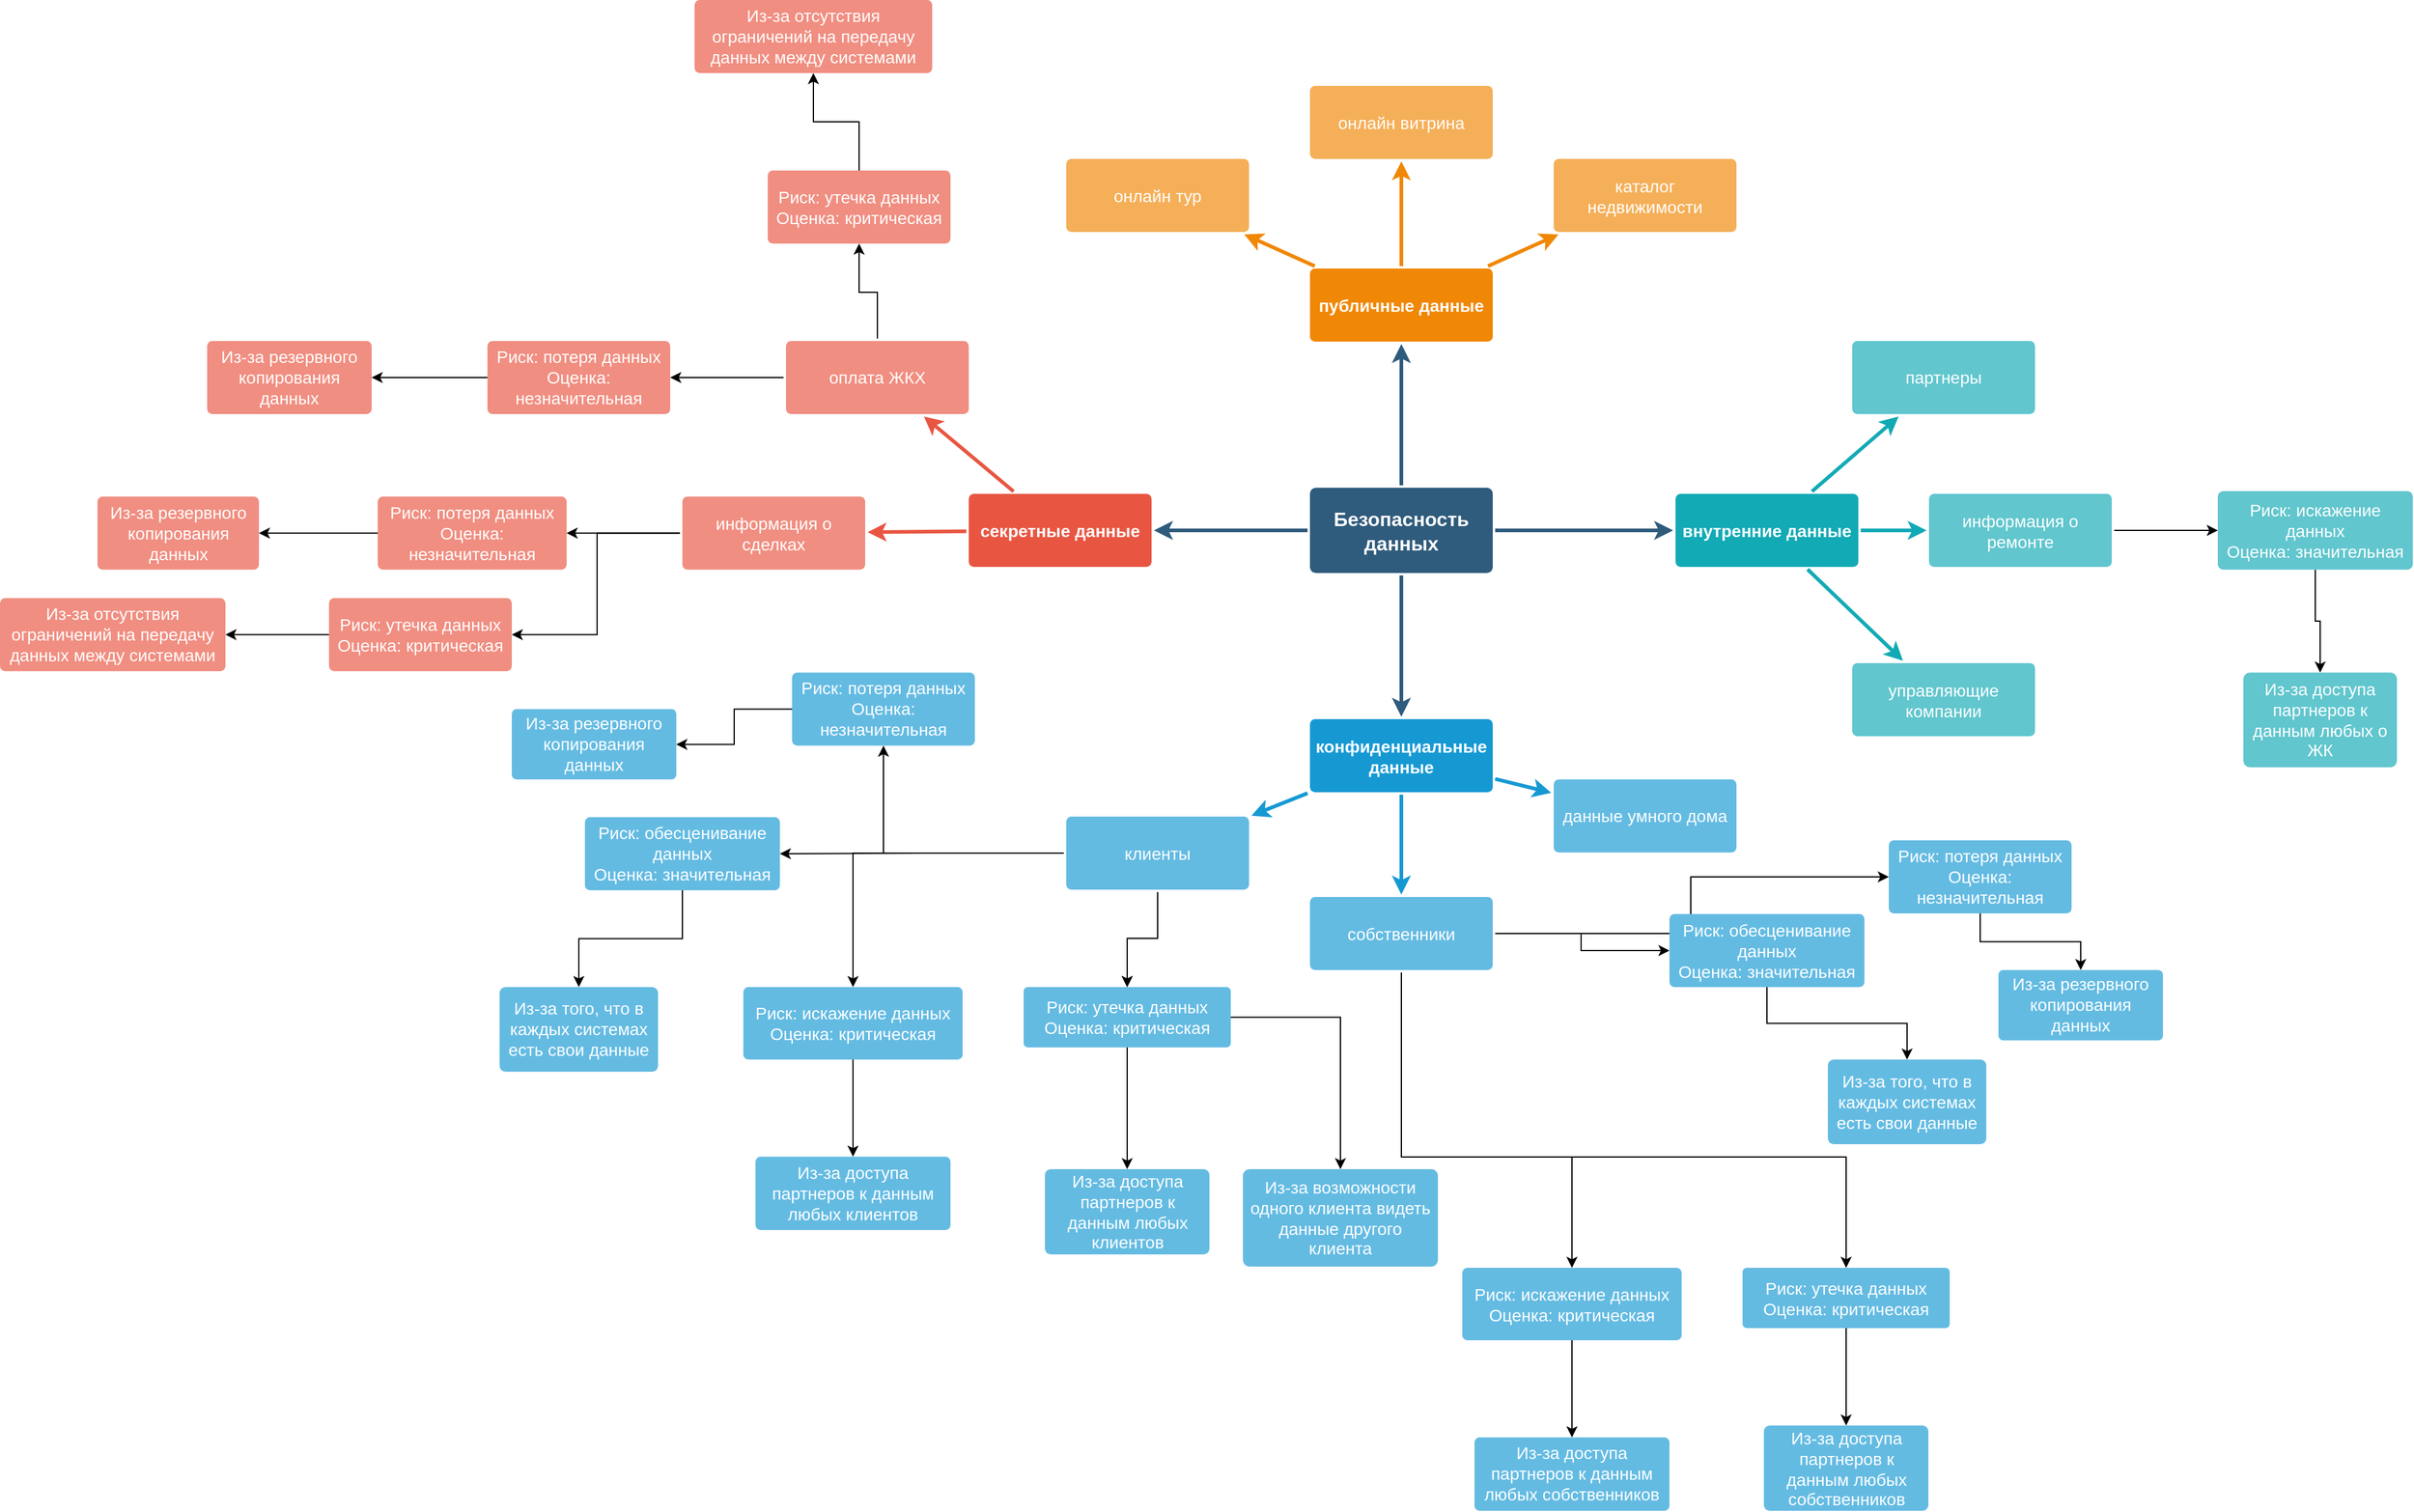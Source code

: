 <mxfile version="24.8.6">
  <diagram id="6a731a19-8d31-9384-78a2-239565b7b9f0" name="Page-1">
    <mxGraphModel dx="2979" dy="1818" grid="1" gridSize="10" guides="1" tooltips="1" connect="1" arrows="1" fold="1" page="1" pageScale="1" pageWidth="1169" pageHeight="827" background="none" math="0" shadow="0">
      <root>
        <mxCell id="0" />
        <mxCell id="1" parent="0" />
        <mxCell id="1745" value="" style="edgeStyle=none;rounded=0;jumpStyle=none;html=1;shadow=0;labelBackgroundColor=none;startArrow=none;startFill=0;endArrow=classic;endFill=1;jettySize=auto;orthogonalLoop=1;strokeColor=#2F5B7C;strokeWidth=3;fontFamily=Helvetica;fontSize=16;fontColor=#23445D;spacing=5;" parent="1" source="1749" target="1764" edge="1">
          <mxGeometry relative="1" as="geometry" />
        </mxCell>
        <mxCell id="1746" value="" style="edgeStyle=none;rounded=0;jumpStyle=none;html=1;shadow=0;labelBackgroundColor=none;startArrow=none;startFill=0;endArrow=classic;endFill=1;jettySize=auto;orthogonalLoop=1;strokeColor=#2F5B7C;strokeWidth=3;fontFamily=Helvetica;fontSize=16;fontColor=#23445D;spacing=5;" parent="1" source="1749" target="1771" edge="1">
          <mxGeometry relative="1" as="geometry" />
        </mxCell>
        <mxCell id="1747" value="" style="edgeStyle=none;rounded=0;jumpStyle=none;html=1;shadow=0;labelBackgroundColor=none;startArrow=none;startFill=0;endArrow=classic;endFill=1;jettySize=auto;orthogonalLoop=1;strokeColor=#2F5B7C;strokeWidth=3;fontFamily=Helvetica;fontSize=16;fontColor=#23445D;spacing=5;" parent="1" source="1749" target="1760" edge="1">
          <mxGeometry relative="1" as="geometry" />
        </mxCell>
        <mxCell id="1748" value="" style="edgeStyle=none;rounded=0;jumpStyle=none;html=1;shadow=0;labelBackgroundColor=none;startArrow=none;startFill=0;endArrow=classic;endFill=1;jettySize=auto;orthogonalLoop=1;strokeColor=#2F5B7C;strokeWidth=3;fontFamily=Helvetica;fontSize=16;fontColor=#23445D;spacing=5;" parent="1" source="1749" target="1753" edge="1">
          <mxGeometry relative="1" as="geometry" />
        </mxCell>
        <mxCell id="1749" value="Безопасность данных" style="rounded=1;whiteSpace=wrap;html=1;shadow=0;labelBackgroundColor=none;strokeColor=none;strokeWidth=3;fillColor=#2F5B7C;fontFamily=Helvetica;fontSize=16;fontColor=#FFFFFF;align=center;fontStyle=1;spacing=5;arcSize=7;perimeterSpacing=2;" parent="1" vertex="1">
          <mxGeometry x="495" y="380.5" width="150" height="70" as="geometry" />
        </mxCell>
        <mxCell id="1751" value="" style="edgeStyle=none;rounded=1;jumpStyle=none;html=1;shadow=0;labelBackgroundColor=none;startArrow=none;startFill=0;jettySize=auto;orthogonalLoop=1;strokeColor=#E85642;strokeWidth=3;fontFamily=Helvetica;fontSize=14;fontColor=#FFFFFF;spacing=5;fontStyle=1;fillColor=#b0e3e6;" parent="1" source="1753" target="1755" edge="1">
          <mxGeometry relative="1" as="geometry" />
        </mxCell>
        <mxCell id="1752" value="" style="edgeStyle=none;rounded=1;jumpStyle=none;html=1;shadow=0;labelBackgroundColor=none;startArrow=none;startFill=0;jettySize=auto;orthogonalLoop=1;strokeColor=#E85642;strokeWidth=3;fontFamily=Helvetica;fontSize=14;fontColor=#FFFFFF;spacing=5;fontStyle=1;fillColor=#b0e3e6;" parent="1" source="1753" target="1754" edge="1">
          <mxGeometry relative="1" as="geometry" />
        </mxCell>
        <mxCell id="1753" value="секретные данные" style="rounded=1;whiteSpace=wrap;html=1;shadow=0;labelBackgroundColor=none;strokeColor=none;strokeWidth=3;fillColor=#e85642;fontFamily=Helvetica;fontSize=14;fontColor=#FFFFFF;align=center;spacing=5;fontStyle=1;arcSize=7;perimeterSpacing=2;" parent="1" vertex="1">
          <mxGeometry x="215" y="385.5" width="150" height="60" as="geometry" />
        </mxCell>
        <mxCell id="EFk04_Iw9DsAVUD9k5jW-1823" value="" style="edgeStyle=orthogonalEdgeStyle;rounded=0;orthogonalLoop=1;jettySize=auto;html=1;" edge="1" parent="1" source="1754" target="EFk04_Iw9DsAVUD9k5jW-1822">
          <mxGeometry relative="1" as="geometry" />
        </mxCell>
        <mxCell id="EFk04_Iw9DsAVUD9k5jW-1837" style="edgeStyle=orthogonalEdgeStyle;rounded=0;orthogonalLoop=1;jettySize=auto;html=1;entryX=1;entryY=0.5;entryDx=0;entryDy=0;" edge="1" parent="1" source="1754" target="EFk04_Iw9DsAVUD9k5jW-1835">
          <mxGeometry relative="1" as="geometry" />
        </mxCell>
        <mxCell id="1754" value="информация о сделках" style="rounded=1;whiteSpace=wrap;html=1;shadow=0;labelBackgroundColor=none;strokeColor=none;strokeWidth=3;fillColor=#f08e81;fontFamily=Helvetica;fontSize=14;fontColor=#FFFFFF;align=center;spacing=5;fontStyle=0;arcSize=7;perimeterSpacing=2;" parent="1" vertex="1">
          <mxGeometry x="-20" y="387.75" width="150" height="60" as="geometry" />
        </mxCell>
        <mxCell id="EFk04_Iw9DsAVUD9k5jW-1825" value="" style="edgeStyle=orthogonalEdgeStyle;rounded=0;orthogonalLoop=1;jettySize=auto;html=1;" edge="1" parent="1" source="1755" target="EFk04_Iw9DsAVUD9k5jW-1824">
          <mxGeometry relative="1" as="geometry" />
        </mxCell>
        <mxCell id="EFk04_Iw9DsAVUD9k5jW-1831" value="" style="edgeStyle=orthogonalEdgeStyle;rounded=0;orthogonalLoop=1;jettySize=auto;html=1;" edge="1" parent="1" source="1755" target="EFk04_Iw9DsAVUD9k5jW-1830">
          <mxGeometry relative="1" as="geometry" />
        </mxCell>
        <mxCell id="1755" value="оплата ЖКХ" style="rounded=1;whiteSpace=wrap;html=1;shadow=0;labelBackgroundColor=none;strokeColor=none;strokeWidth=3;fillColor=#f08e81;fontFamily=Helvetica;fontSize=14;fontColor=#FFFFFF;align=center;spacing=5;fontStyle=0;arcSize=7;perimeterSpacing=2;" parent="1" vertex="1">
          <mxGeometry x="65" y="260" width="150" height="60" as="geometry" />
        </mxCell>
        <mxCell id="1757" value="" style="edgeStyle=none;rounded=0;jumpStyle=none;html=1;shadow=0;labelBackgroundColor=none;startArrow=none;startFill=0;endArrow=classic;endFill=1;jettySize=auto;orthogonalLoop=1;strokeColor=#1699D3;strokeWidth=3;fontFamily=Helvetica;fontSize=14;fontColor=#FFFFFF;spacing=5;" parent="1" source="1760" target="1763" edge="1">
          <mxGeometry relative="1" as="geometry" />
        </mxCell>
        <mxCell id="1758" value="" style="edgeStyle=none;rounded=0;jumpStyle=none;html=1;shadow=0;labelBackgroundColor=none;startArrow=none;startFill=0;endArrow=classic;endFill=1;jettySize=auto;orthogonalLoop=1;strokeColor=#1699D3;strokeWidth=3;fontFamily=Helvetica;fontSize=14;fontColor=#FFFFFF;spacing=5;" parent="1" source="1760" target="1762" edge="1">
          <mxGeometry relative="1" as="geometry" />
        </mxCell>
        <mxCell id="1759" value="" style="edgeStyle=none;rounded=0;jumpStyle=none;html=1;shadow=0;labelBackgroundColor=none;startArrow=none;startFill=0;endArrow=classic;endFill=1;jettySize=auto;orthogonalLoop=1;strokeColor=#1699D3;strokeWidth=3;fontFamily=Helvetica;fontSize=14;fontColor=#FFFFFF;spacing=5;" parent="1" source="1760" target="1761" edge="1">
          <mxGeometry relative="1" as="geometry" />
        </mxCell>
        <mxCell id="1760" value="конфиденциальные данные" style="rounded=1;whiteSpace=wrap;html=1;shadow=0;labelBackgroundColor=none;strokeColor=none;strokeWidth=3;fillColor=#1699d3;fontFamily=Helvetica;fontSize=14;fontColor=#FFFFFF;align=center;spacing=5;fontStyle=1;arcSize=7;perimeterSpacing=2;" parent="1" vertex="1">
          <mxGeometry x="495" y="570.5" width="150" height="60" as="geometry" />
        </mxCell>
        <mxCell id="1761" value="данные умного дома" style="rounded=1;whiteSpace=wrap;html=1;shadow=0;labelBackgroundColor=none;strokeColor=none;strokeWidth=3;fillColor=#64bbe2;fontFamily=Helvetica;fontSize=14;fontColor=#FFFFFF;align=center;spacing=5;arcSize=7;perimeterSpacing=2;" parent="1" vertex="1">
          <mxGeometry x="695" y="620" width="150" height="60" as="geometry" />
        </mxCell>
        <mxCell id="EFk04_Iw9DsAVUD9k5jW-1800" style="edgeStyle=orthogonalEdgeStyle;rounded=0;orthogonalLoop=1;jettySize=auto;html=1;" edge="1" parent="1" source="1762" target="EFk04_Iw9DsAVUD9k5jW-1798">
          <mxGeometry relative="1" as="geometry" />
        </mxCell>
        <mxCell id="EFk04_Iw9DsAVUD9k5jW-1809" style="edgeStyle=orthogonalEdgeStyle;rounded=0;orthogonalLoop=1;jettySize=auto;html=1;" edge="1" parent="1" source="1762" target="EFk04_Iw9DsAVUD9k5jW-1806">
          <mxGeometry relative="1" as="geometry">
            <Array as="points">
              <mxPoint x="570" y="930" />
              <mxPoint x="710" y="930" />
            </Array>
          </mxGeometry>
        </mxCell>
        <mxCell id="EFk04_Iw9DsAVUD9k5jW-1810" style="edgeStyle=orthogonalEdgeStyle;rounded=0;orthogonalLoop=1;jettySize=auto;html=1;" edge="1" parent="1" source="1762" target="EFk04_Iw9DsAVUD9k5jW-1804">
          <mxGeometry relative="1" as="geometry">
            <Array as="points">
              <mxPoint x="570" y="930" />
              <mxPoint x="935" y="930" />
            </Array>
          </mxGeometry>
        </mxCell>
        <mxCell id="EFk04_Iw9DsAVUD9k5jW-1842" style="edgeStyle=orthogonalEdgeStyle;rounded=0;orthogonalLoop=1;jettySize=auto;html=1;entryX=0;entryY=0.5;entryDx=0;entryDy=0;" edge="1" parent="1" source="1762" target="EFk04_Iw9DsAVUD9k5jW-1839">
          <mxGeometry relative="1" as="geometry" />
        </mxCell>
        <mxCell id="1762" value="собственники" style="rounded=1;whiteSpace=wrap;html=1;shadow=0;labelBackgroundColor=none;strokeColor=none;strokeWidth=3;fillColor=#64bbe2;fontFamily=Helvetica;fontSize=14;fontColor=#FFFFFF;align=center;spacing=5;arcSize=7;perimeterSpacing=2;" parent="1" vertex="1">
          <mxGeometry x="495" y="716.5" width="150" height="60" as="geometry" />
        </mxCell>
        <mxCell id="EFk04_Iw9DsAVUD9k5jW-1780" value="" style="edgeStyle=orthogonalEdgeStyle;rounded=0;orthogonalLoop=1;jettySize=auto;html=1;" edge="1" parent="1" source="1763" target="EFk04_Iw9DsAVUD9k5jW-1779">
          <mxGeometry relative="1" as="geometry" />
        </mxCell>
        <mxCell id="EFk04_Iw9DsAVUD9k5jW-1781" value="" style="edgeStyle=orthogonalEdgeStyle;rounded=0;orthogonalLoop=1;jettySize=auto;html=1;" edge="1" parent="1" source="1763" target="EFk04_Iw9DsAVUD9k5jW-1779">
          <mxGeometry relative="1" as="geometry" />
        </mxCell>
        <mxCell id="EFk04_Iw9DsAVUD9k5jW-1783" value="" style="edgeStyle=orthogonalEdgeStyle;rounded=0;orthogonalLoop=1;jettySize=auto;html=1;" edge="1" parent="1" source="1763" target="EFk04_Iw9DsAVUD9k5jW-1782">
          <mxGeometry relative="1" as="geometry" />
        </mxCell>
        <mxCell id="EFk04_Iw9DsAVUD9k5jW-1794" value="" style="edgeStyle=orthogonalEdgeStyle;rounded=0;orthogonalLoop=1;jettySize=auto;html=1;" edge="1" parent="1" source="1763" target="EFk04_Iw9DsAVUD9k5jW-1793">
          <mxGeometry relative="1" as="geometry" />
        </mxCell>
        <mxCell id="EFk04_Iw9DsAVUD9k5jW-1819" value="" style="edgeStyle=orthogonalEdgeStyle;rounded=0;orthogonalLoop=1;jettySize=auto;html=1;" edge="1" parent="1" source="1763" target="EFk04_Iw9DsAVUD9k5jW-1818">
          <mxGeometry relative="1" as="geometry" />
        </mxCell>
        <mxCell id="1763" value="клиенты" style="rounded=1;whiteSpace=wrap;html=1;shadow=0;labelBackgroundColor=none;strokeColor=none;strokeWidth=3;fillColor=#64bbe2;fontFamily=Helvetica;fontSize=14;fontColor=#FFFFFF;align=center;spacing=5;arcSize=7;perimeterSpacing=2;" parent="1" vertex="1">
          <mxGeometry x="295" y="650.5" width="150" height="60" as="geometry" />
        </mxCell>
        <mxCell id="1764" value="публичные данные" style="rounded=1;whiteSpace=wrap;html=1;shadow=0;labelBackgroundColor=none;strokeColor=none;strokeWidth=3;fillColor=#F08705;fontFamily=Helvetica;fontSize=14;fontColor=#FFFFFF;align=center;spacing=5;fontStyle=1;arcSize=7;perimeterSpacing=2;" parent="1" vertex="1">
          <mxGeometry x="495" y="200.5" width="150" height="60" as="geometry" />
        </mxCell>
        <mxCell id="1765" value="каталог недвижимости" style="rounded=1;whiteSpace=wrap;html=1;shadow=0;labelBackgroundColor=none;strokeColor=none;strokeWidth=3;fillColor=#f5af58;fontFamily=Helvetica;fontSize=14;fontColor=#FFFFFF;align=center;spacing=5;arcSize=7;perimeterSpacing=2;" parent="1" vertex="1">
          <mxGeometry x="695" y="110.5" width="150" height="60" as="geometry" />
        </mxCell>
        <mxCell id="1766" value="" style="edgeStyle=none;rounded=0;jumpStyle=none;html=1;shadow=0;labelBackgroundColor=none;startArrow=none;startFill=0;endArrow=classic;endFill=1;jettySize=auto;orthogonalLoop=1;strokeColor=#F08705;strokeWidth=3;fontFamily=Helvetica;fontSize=14;fontColor=#FFFFFF;spacing=5;" parent="1" source="1764" target="1765" edge="1">
          <mxGeometry relative="1" as="geometry" />
        </mxCell>
        <mxCell id="1767" value="онлайн витрина" style="rounded=1;whiteSpace=wrap;html=1;shadow=0;labelBackgroundColor=none;strokeColor=none;strokeWidth=3;fillColor=#f5af58;fontFamily=Helvetica;fontSize=14;fontColor=#FFFFFF;align=center;spacing=5;arcSize=7;perimeterSpacing=2;" parent="1" vertex="1">
          <mxGeometry x="495" y="50.5" width="150" height="60" as="geometry" />
        </mxCell>
        <mxCell id="1768" value="" style="edgeStyle=none;rounded=0;jumpStyle=none;html=1;shadow=0;labelBackgroundColor=none;startArrow=none;startFill=0;endArrow=classic;endFill=1;jettySize=auto;orthogonalLoop=1;strokeColor=#F08705;strokeWidth=3;fontFamily=Helvetica;fontSize=14;fontColor=#FFFFFF;spacing=5;" parent="1" source="1764" target="1767" edge="1">
          <mxGeometry relative="1" as="geometry" />
        </mxCell>
        <mxCell id="1769" value="онлайн тур" style="rounded=1;whiteSpace=wrap;html=1;shadow=0;labelBackgroundColor=none;strokeColor=none;strokeWidth=3;fillColor=#f5af58;fontFamily=Helvetica;fontSize=14;fontColor=#FFFFFF;align=center;spacing=5;arcSize=7;perimeterSpacing=2;" parent="1" vertex="1">
          <mxGeometry x="295" y="110.5" width="150" height="60" as="geometry" />
        </mxCell>
        <mxCell id="1770" value="" style="edgeStyle=none;rounded=0;jumpStyle=none;html=1;shadow=0;labelBackgroundColor=none;startArrow=none;startFill=0;endArrow=classic;endFill=1;jettySize=auto;orthogonalLoop=1;strokeColor=#F08705;strokeWidth=3;fontFamily=Helvetica;fontSize=14;fontColor=#FFFFFF;spacing=5;" parent="1" source="1764" target="1769" edge="1">
          <mxGeometry relative="1" as="geometry" />
        </mxCell>
        <mxCell id="1771" value="внутренние данные" style="rounded=1;whiteSpace=wrap;html=1;shadow=0;labelBackgroundColor=none;strokeColor=none;strokeWidth=3;fillColor=#12aab5;fontFamily=Helvetica;fontSize=14;fontColor=#FFFFFF;align=center;spacing=5;fontStyle=1;arcSize=7;perimeterSpacing=2;" parent="1" vertex="1">
          <mxGeometry x="795" y="385.5" width="150" height="60" as="geometry" />
        </mxCell>
        <mxCell id="1772" value="управляющие компании" style="rounded=1;whiteSpace=wrap;html=1;shadow=0;labelBackgroundColor=none;strokeColor=none;strokeWidth=3;fillColor=#61c6ce;fontFamily=Helvetica;fontSize=14;fontColor=#FFFFFF;align=center;spacing=5;fontStyle=0;arcSize=7;perimeterSpacing=2;" parent="1" vertex="1">
          <mxGeometry x="940" y="524.5" width="150" height="60" as="geometry" />
        </mxCell>
        <mxCell id="1773" value="" style="edgeStyle=none;rounded=1;jumpStyle=none;html=1;shadow=0;labelBackgroundColor=none;startArrow=none;startFill=0;jettySize=auto;orthogonalLoop=1;strokeColor=#12AAB5;strokeWidth=3;fontFamily=Helvetica;fontSize=14;fontColor=#FFFFFF;spacing=5;fontStyle=1;fillColor=#b0e3e6;" parent="1" source="1771" target="1772" edge="1">
          <mxGeometry relative="1" as="geometry" />
        </mxCell>
        <mxCell id="1774" value="партнеры" style="rounded=1;whiteSpace=wrap;html=1;shadow=0;labelBackgroundColor=none;strokeColor=none;strokeWidth=3;fillColor=#61c6ce;fontFamily=Helvetica;fontSize=14;fontColor=#FFFFFF;align=center;spacing=5;fontStyle=0;arcSize=7;perimeterSpacing=2;" parent="1" vertex="1">
          <mxGeometry x="940" y="260" width="150" height="60" as="geometry" />
        </mxCell>
        <mxCell id="1775" value="" style="edgeStyle=none;rounded=1;jumpStyle=none;html=1;shadow=0;labelBackgroundColor=none;startArrow=none;startFill=0;jettySize=auto;orthogonalLoop=1;strokeColor=#12AAB5;strokeWidth=3;fontFamily=Helvetica;fontSize=14;fontColor=#FFFFFF;spacing=5;fontStyle=1;fillColor=#b0e3e6;" parent="1" source="1771" target="1774" edge="1">
          <mxGeometry relative="1" as="geometry" />
        </mxCell>
        <mxCell id="EFk04_Iw9DsAVUD9k5jW-1785" value="" style="edgeStyle=orthogonalEdgeStyle;rounded=0;orthogonalLoop=1;jettySize=auto;html=1;" edge="1" parent="1" source="EFk04_Iw9DsAVUD9k5jW-1779" target="EFk04_Iw9DsAVUD9k5jW-1784">
          <mxGeometry relative="1" as="geometry" />
        </mxCell>
        <mxCell id="EFk04_Iw9DsAVUD9k5jW-1791" value="" style="edgeStyle=orthogonalEdgeStyle;rounded=0;orthogonalLoop=1;jettySize=auto;html=1;exitX=1;exitY=0.5;exitDx=0;exitDy=0;" edge="1" parent="1" source="EFk04_Iw9DsAVUD9k5jW-1779" target="EFk04_Iw9DsAVUD9k5jW-1790">
          <mxGeometry relative="1" as="geometry">
            <mxPoint x="430" y="850" as="sourcePoint" />
          </mxGeometry>
        </mxCell>
        <mxCell id="EFk04_Iw9DsAVUD9k5jW-1779" value="Риск: утечка данных&lt;br&gt;Оценка: критическая" style="whiteSpace=wrap;html=1;fontSize=14;fillColor=#64bbe2;strokeColor=none;fontColor=#FFFFFF;rounded=1;shadow=0;labelBackgroundColor=none;strokeWidth=3;spacing=5;arcSize=7;" vertex="1" parent="1">
          <mxGeometry x="260" y="790.5" width="170" height="49.5" as="geometry" />
        </mxCell>
        <mxCell id="EFk04_Iw9DsAVUD9k5jW-1787" value="" style="edgeStyle=orthogonalEdgeStyle;rounded=0;orthogonalLoop=1;jettySize=auto;html=1;" edge="1" parent="1" source="EFk04_Iw9DsAVUD9k5jW-1782" target="EFk04_Iw9DsAVUD9k5jW-1786">
          <mxGeometry relative="1" as="geometry" />
        </mxCell>
        <mxCell id="EFk04_Iw9DsAVUD9k5jW-1782" value="Риск: искажение данных&lt;br&gt;Оценка: критическая" style="whiteSpace=wrap;html=1;fontSize=14;fillColor=#64bbe2;strokeColor=none;fontColor=#FFFFFF;rounded=1;shadow=0;labelBackgroundColor=none;strokeWidth=3;spacing=5;arcSize=7;" vertex="1" parent="1">
          <mxGeometry x="30" y="790.5" width="180" height="59.5" as="geometry" />
        </mxCell>
        <mxCell id="EFk04_Iw9DsAVUD9k5jW-1784" value="Из-за доступа партнеров к данным любых клиентов" style="whiteSpace=wrap;html=1;fontSize=14;fillColor=#64bbe2;strokeColor=none;fontColor=#FFFFFF;rounded=1;shadow=0;labelBackgroundColor=none;strokeWidth=3;spacing=5;arcSize=7;" vertex="1" parent="1">
          <mxGeometry x="277.5" y="940" width="135" height="70" as="geometry" />
        </mxCell>
        <mxCell id="EFk04_Iw9DsAVUD9k5jW-1786" value="Из-за доступа партнеров к данным любых клиентов" style="whiteSpace=wrap;html=1;fontSize=14;fillColor=#64bbe2;strokeColor=none;fontColor=#FFFFFF;rounded=1;shadow=0;labelBackgroundColor=none;strokeWidth=3;spacing=5;arcSize=7;" vertex="1" parent="1">
          <mxGeometry x="40" y="929.75" width="160" height="60.25" as="geometry" />
        </mxCell>
        <mxCell id="EFk04_Iw9DsAVUD9k5jW-1790" value="Из-за возможности одного клиента видеть данные другого клиента" style="whiteSpace=wrap;html=1;fontSize=14;fillColor=#64bbe2;strokeColor=none;fontColor=#FFFFFF;rounded=1;shadow=0;labelBackgroundColor=none;strokeWidth=3;spacing=5;arcSize=7;" vertex="1" parent="1">
          <mxGeometry x="440" y="940" width="160" height="80" as="geometry" />
        </mxCell>
        <mxCell id="EFk04_Iw9DsAVUD9k5jW-1796" value="" style="edgeStyle=orthogonalEdgeStyle;rounded=0;orthogonalLoop=1;jettySize=auto;html=1;" edge="1" parent="1" source="EFk04_Iw9DsAVUD9k5jW-1793" target="EFk04_Iw9DsAVUD9k5jW-1795">
          <mxGeometry relative="1" as="geometry" />
        </mxCell>
        <mxCell id="EFk04_Iw9DsAVUD9k5jW-1793" value="Риск:&amp;nbsp;обесценивание данных&lt;br&gt;Оценка: значительная" style="whiteSpace=wrap;html=1;fontSize=14;fillColor=#64bbe2;strokeColor=none;fontColor=#FFFFFF;rounded=1;shadow=0;labelBackgroundColor=none;strokeWidth=3;spacing=5;arcSize=7;" vertex="1" parent="1">
          <mxGeometry x="-100" y="651" width="160" height="60" as="geometry" />
        </mxCell>
        <mxCell id="EFk04_Iw9DsAVUD9k5jW-1795" value="Из-за того, что в каждых системах есть свои данные" style="whiteSpace=wrap;html=1;fontSize=14;fillColor=#64bbe2;strokeColor=none;fontColor=#FFFFFF;rounded=1;shadow=0;labelBackgroundColor=none;strokeWidth=3;spacing=5;arcSize=7;" vertex="1" parent="1">
          <mxGeometry x="-170" y="790.5" width="130" height="69.5" as="geometry" />
        </mxCell>
        <mxCell id="EFk04_Iw9DsAVUD9k5jW-1797" value="" style="edgeStyle=orthogonalEdgeStyle;rounded=0;orthogonalLoop=1;jettySize=auto;html=1;" edge="1" parent="1" source="EFk04_Iw9DsAVUD9k5jW-1798" target="EFk04_Iw9DsAVUD9k5jW-1799">
          <mxGeometry relative="1" as="geometry" />
        </mxCell>
        <mxCell id="EFk04_Iw9DsAVUD9k5jW-1798" value="Риск:&amp;nbsp;обесценивание данных&lt;br&gt;Оценка: значительная" style="whiteSpace=wrap;html=1;fontSize=14;fillColor=#64bbe2;strokeColor=none;fontColor=#FFFFFF;rounded=1;shadow=0;labelBackgroundColor=none;strokeWidth=3;spacing=5;arcSize=7;" vertex="1" parent="1">
          <mxGeometry x="790" y="730.5" width="160" height="60" as="geometry" />
        </mxCell>
        <mxCell id="EFk04_Iw9DsAVUD9k5jW-1799" value="Из-за того, что в каждых системах есть свои данные" style="whiteSpace=wrap;html=1;fontSize=14;fillColor=#64bbe2;strokeColor=none;fontColor=#FFFFFF;rounded=1;shadow=0;labelBackgroundColor=none;strokeWidth=3;spacing=5;arcSize=7;" vertex="1" parent="1">
          <mxGeometry x="920" y="850" width="130" height="69.5" as="geometry" />
        </mxCell>
        <mxCell id="EFk04_Iw9DsAVUD9k5jW-1815" value="" style="edgeStyle=orthogonalEdgeStyle;rounded=0;orthogonalLoop=1;jettySize=auto;html=1;" edge="1" parent="1" source="EFk04_Iw9DsAVUD9k5jW-1801" target="EFk04_Iw9DsAVUD9k5jW-1814">
          <mxGeometry relative="1" as="geometry" />
        </mxCell>
        <mxCell id="EFk04_Iw9DsAVUD9k5jW-1801" value="информация о ремонте" style="rounded=1;whiteSpace=wrap;html=1;shadow=0;labelBackgroundColor=none;strokeColor=none;strokeWidth=3;fillColor=#61c6ce;fontFamily=Helvetica;fontSize=14;fontColor=#FFFFFF;align=center;spacing=5;fontStyle=0;arcSize=7;perimeterSpacing=2;" vertex="1" parent="1">
          <mxGeometry x="1003" y="385.5" width="150" height="60" as="geometry" />
        </mxCell>
        <mxCell id="EFk04_Iw9DsAVUD9k5jW-1802" value="" style="edgeStyle=none;rounded=1;jumpStyle=none;html=1;shadow=0;labelBackgroundColor=none;startArrow=none;startFill=0;jettySize=auto;orthogonalLoop=1;strokeColor=#12AAB5;strokeWidth=3;fontFamily=Helvetica;fontSize=14;fontColor=#FFFFFF;spacing=5;fontStyle=1;fillColor=#b0e3e6;exitX=1;exitY=0.5;exitDx=0;exitDy=0;" edge="1" parent="1" target="EFk04_Iw9DsAVUD9k5jW-1801" source="1771">
          <mxGeometry relative="1" as="geometry">
            <mxPoint x="970" y="504.5" as="sourcePoint" />
          </mxGeometry>
        </mxCell>
        <mxCell id="EFk04_Iw9DsAVUD9k5jW-1803" value="" style="edgeStyle=orthogonalEdgeStyle;rounded=0;orthogonalLoop=1;jettySize=auto;html=1;" edge="1" parent="1" source="EFk04_Iw9DsAVUD9k5jW-1804" target="EFk04_Iw9DsAVUD9k5jW-1807">
          <mxGeometry relative="1" as="geometry" />
        </mxCell>
        <mxCell id="EFk04_Iw9DsAVUD9k5jW-1804" value="Риск: утечка данных&lt;br&gt;Оценка: критическая" style="whiteSpace=wrap;html=1;fontSize=14;fillColor=#64bbe2;strokeColor=none;fontColor=#FFFFFF;rounded=1;shadow=0;labelBackgroundColor=none;strokeWidth=3;spacing=5;arcSize=7;" vertex="1" parent="1">
          <mxGeometry x="850" y="1021" width="170" height="49.5" as="geometry" />
        </mxCell>
        <mxCell id="EFk04_Iw9DsAVUD9k5jW-1805" value="" style="edgeStyle=orthogonalEdgeStyle;rounded=0;orthogonalLoop=1;jettySize=auto;html=1;" edge="1" parent="1" source="EFk04_Iw9DsAVUD9k5jW-1806" target="EFk04_Iw9DsAVUD9k5jW-1808">
          <mxGeometry relative="1" as="geometry" />
        </mxCell>
        <mxCell id="EFk04_Iw9DsAVUD9k5jW-1806" value="Риск: искажение данных&lt;br&gt;Оценка: критическая" style="whiteSpace=wrap;html=1;fontSize=14;fillColor=#64bbe2;strokeColor=none;fontColor=#FFFFFF;rounded=1;shadow=0;labelBackgroundColor=none;strokeWidth=3;spacing=5;arcSize=7;" vertex="1" parent="1">
          <mxGeometry x="620" y="1021" width="180" height="59.5" as="geometry" />
        </mxCell>
        <mxCell id="EFk04_Iw9DsAVUD9k5jW-1807" value="Из-за доступа партнеров к данным любых собственников" style="whiteSpace=wrap;html=1;fontSize=14;fillColor=#64bbe2;strokeColor=none;fontColor=#FFFFFF;rounded=1;shadow=0;labelBackgroundColor=none;strokeWidth=3;spacing=5;arcSize=7;" vertex="1" parent="1">
          <mxGeometry x="867.5" y="1150.5" width="135" height="70" as="geometry" />
        </mxCell>
        <mxCell id="EFk04_Iw9DsAVUD9k5jW-1808" value="Из-за доступа партнеров к данным любых собственников" style="whiteSpace=wrap;html=1;fontSize=14;fillColor=#64bbe2;strokeColor=none;fontColor=#FFFFFF;rounded=1;shadow=0;labelBackgroundColor=none;strokeWidth=3;spacing=5;arcSize=7;" vertex="1" parent="1">
          <mxGeometry x="630" y="1160.25" width="160" height="60.25" as="geometry" />
        </mxCell>
        <mxCell id="EFk04_Iw9DsAVUD9k5jW-1817" value="" style="edgeStyle=orthogonalEdgeStyle;rounded=0;orthogonalLoop=1;jettySize=auto;html=1;" edge="1" parent="1" source="EFk04_Iw9DsAVUD9k5jW-1814" target="EFk04_Iw9DsAVUD9k5jW-1816">
          <mxGeometry relative="1" as="geometry" />
        </mxCell>
        <mxCell id="EFk04_Iw9DsAVUD9k5jW-1814" value="Риск: искажение данных&lt;br&gt;Оценка: значительная" style="whiteSpace=wrap;html=1;fontSize=14;fillColor=#61c6ce;strokeColor=none;fontColor=#FFFFFF;rounded=1;shadow=0;labelBackgroundColor=none;strokeWidth=3;spacing=5;fontStyle=0;arcSize=7;" vertex="1" parent="1">
          <mxGeometry x="1240" y="383.25" width="160" height="64.5" as="geometry" />
        </mxCell>
        <mxCell id="EFk04_Iw9DsAVUD9k5jW-1816" value="Из-за доступа партнеров к данным любых о ЖК" style="whiteSpace=wrap;html=1;fontSize=14;fillColor=#61c6ce;strokeColor=none;fontColor=#FFFFFF;rounded=1;shadow=0;labelBackgroundColor=none;strokeWidth=3;spacing=5;fontStyle=0;arcSize=7;" vertex="1" parent="1">
          <mxGeometry x="1261" y="532.25" width="126" height="77.75" as="geometry" />
        </mxCell>
        <mxCell id="EFk04_Iw9DsAVUD9k5jW-1821" value="" style="edgeStyle=orthogonalEdgeStyle;rounded=0;orthogonalLoop=1;jettySize=auto;html=1;" edge="1" parent="1" source="EFk04_Iw9DsAVUD9k5jW-1818" target="EFk04_Iw9DsAVUD9k5jW-1820">
          <mxGeometry relative="1" as="geometry" />
        </mxCell>
        <mxCell id="EFk04_Iw9DsAVUD9k5jW-1818" value="Риск:&amp;nbsp;потеря данных&lt;br&gt;Оценка: незначительная" style="whiteSpace=wrap;html=1;fontSize=14;fillColor=#64bbe2;strokeColor=none;fontColor=#FFFFFF;rounded=1;shadow=0;labelBackgroundColor=none;strokeWidth=3;spacing=5;arcSize=7;" vertex="1" parent="1">
          <mxGeometry x="70" y="532.25" width="150" height="60" as="geometry" />
        </mxCell>
        <mxCell id="EFk04_Iw9DsAVUD9k5jW-1820" value="Из-за резервного копирования данных" style="whiteSpace=wrap;html=1;fontSize=14;fillColor=#64bbe2;strokeColor=none;fontColor=#FFFFFF;rounded=1;shadow=0;labelBackgroundColor=none;strokeWidth=3;spacing=5;arcSize=7;" vertex="1" parent="1">
          <mxGeometry x="-160" y="562.25" width="135" height="57.75" as="geometry" />
        </mxCell>
        <mxCell id="EFk04_Iw9DsAVUD9k5jW-1827" value="" style="edgeStyle=orthogonalEdgeStyle;rounded=0;orthogonalLoop=1;jettySize=auto;html=1;" edge="1" parent="1" source="EFk04_Iw9DsAVUD9k5jW-1822" target="EFk04_Iw9DsAVUD9k5jW-1826">
          <mxGeometry relative="1" as="geometry" />
        </mxCell>
        <mxCell id="EFk04_Iw9DsAVUD9k5jW-1822" value="Риск:&amp;nbsp;потеря данных&lt;br&gt;Оценка: незначительная" style="whiteSpace=wrap;html=1;fontSize=14;fillColor=#f08e81;strokeColor=none;fontColor=#FFFFFF;rounded=1;shadow=0;labelBackgroundColor=none;strokeWidth=3;spacing=5;fontStyle=0;arcSize=7;" vertex="1" parent="1">
          <mxGeometry x="-270" y="387.75" width="155" height="60" as="geometry" />
        </mxCell>
        <mxCell id="EFk04_Iw9DsAVUD9k5jW-1829" value="" style="edgeStyle=orthogonalEdgeStyle;rounded=0;orthogonalLoop=1;jettySize=auto;html=1;" edge="1" parent="1" source="EFk04_Iw9DsAVUD9k5jW-1824" target="EFk04_Iw9DsAVUD9k5jW-1828">
          <mxGeometry relative="1" as="geometry" />
        </mxCell>
        <mxCell id="EFk04_Iw9DsAVUD9k5jW-1824" value="Риск:&amp;nbsp;потеря данных&lt;br&gt;Оценка: незначительная" style="whiteSpace=wrap;html=1;fontSize=14;fillColor=#f08e81;strokeColor=none;fontColor=#FFFFFF;rounded=1;shadow=0;labelBackgroundColor=none;strokeWidth=3;spacing=5;fontStyle=0;arcSize=7;" vertex="1" parent="1">
          <mxGeometry x="-180" y="260" width="150" height="60" as="geometry" />
        </mxCell>
        <mxCell id="EFk04_Iw9DsAVUD9k5jW-1826" value="Из-за резервного копирования данных" style="whiteSpace=wrap;html=1;fontSize=14;fillColor=#f08e81;strokeColor=none;fontColor=#FFFFFF;rounded=1;shadow=0;labelBackgroundColor=none;strokeWidth=3;spacing=5;fontStyle=0;arcSize=7;" vertex="1" parent="1">
          <mxGeometry x="-500" y="387.75" width="132.5" height="60" as="geometry" />
        </mxCell>
        <mxCell id="EFk04_Iw9DsAVUD9k5jW-1828" value="Из-за резервного копирования данных" style="whiteSpace=wrap;html=1;fontSize=14;fillColor=#f08e81;strokeColor=none;fontColor=#FFFFFF;rounded=1;shadow=0;labelBackgroundColor=none;strokeWidth=3;spacing=5;fontStyle=0;arcSize=7;" vertex="1" parent="1">
          <mxGeometry x="-410" y="260" width="135" height="60" as="geometry" />
        </mxCell>
        <mxCell id="EFk04_Iw9DsAVUD9k5jW-1833" value="" style="edgeStyle=orthogonalEdgeStyle;rounded=0;orthogonalLoop=1;jettySize=auto;html=1;" edge="1" parent="1" source="EFk04_Iw9DsAVUD9k5jW-1830" target="EFk04_Iw9DsAVUD9k5jW-1832">
          <mxGeometry relative="1" as="geometry" />
        </mxCell>
        <mxCell id="EFk04_Iw9DsAVUD9k5jW-1830" value="Риск: утечка данных&#xa;Оценка: критическая" style="whiteSpace=wrap;html=1;fontSize=14;fillColor=#f08e81;strokeColor=none;fontColor=#FFFFFF;rounded=1;shadow=0;labelBackgroundColor=none;strokeWidth=3;spacing=5;fontStyle=0;arcSize=7;" vertex="1" parent="1">
          <mxGeometry x="50" y="120" width="150" height="60" as="geometry" />
        </mxCell>
        <mxCell id="EFk04_Iw9DsAVUD9k5jW-1832" value="Из-за отсутствия ограничений на передачу данных между системами" style="whiteSpace=wrap;html=1;fontSize=14;fillColor=#f08e81;strokeColor=none;fontColor=#FFFFFF;rounded=1;shadow=0;labelBackgroundColor=none;strokeWidth=3;spacing=5;fontStyle=0;arcSize=7;" vertex="1" parent="1">
          <mxGeometry x="-10" y="-20" width="195" height="60" as="geometry" />
        </mxCell>
        <mxCell id="EFk04_Iw9DsAVUD9k5jW-1834" value="" style="edgeStyle=orthogonalEdgeStyle;rounded=0;orthogonalLoop=1;jettySize=auto;html=1;" edge="1" parent="1" source="EFk04_Iw9DsAVUD9k5jW-1835" target="EFk04_Iw9DsAVUD9k5jW-1836">
          <mxGeometry relative="1" as="geometry" />
        </mxCell>
        <mxCell id="EFk04_Iw9DsAVUD9k5jW-1835" value="Риск: утечка данных&#xa;Оценка: критическая" style="whiteSpace=wrap;html=1;fontSize=14;fillColor=#f08e81;strokeColor=none;fontColor=#FFFFFF;rounded=1;shadow=0;labelBackgroundColor=none;strokeWidth=3;spacing=5;fontStyle=0;arcSize=7;" vertex="1" parent="1">
          <mxGeometry x="-310" y="471.13" width="150" height="60" as="geometry" />
        </mxCell>
        <mxCell id="EFk04_Iw9DsAVUD9k5jW-1836" value="Из-за отсутствия ограничений на передачу данных между системами" style="whiteSpace=wrap;html=1;fontSize=14;fillColor=#f08e81;strokeColor=none;fontColor=#FFFFFF;rounded=1;shadow=0;labelBackgroundColor=none;strokeWidth=3;spacing=5;fontStyle=0;arcSize=7;" vertex="1" parent="1">
          <mxGeometry x="-580" y="471.13" width="185" height="60" as="geometry" />
        </mxCell>
        <mxCell id="EFk04_Iw9DsAVUD9k5jW-1838" value="" style="edgeStyle=orthogonalEdgeStyle;rounded=0;orthogonalLoop=1;jettySize=auto;html=1;" edge="1" parent="1" source="EFk04_Iw9DsAVUD9k5jW-1839" target="EFk04_Iw9DsAVUD9k5jW-1840">
          <mxGeometry relative="1" as="geometry" />
        </mxCell>
        <mxCell id="EFk04_Iw9DsAVUD9k5jW-1839" value="Риск:&amp;nbsp;потеря данных&lt;br&gt;Оценка: незначительная" style="whiteSpace=wrap;html=1;fontSize=14;fillColor=#64bbe2;strokeColor=none;fontColor=#FFFFFF;rounded=1;shadow=0;labelBackgroundColor=none;strokeWidth=3;spacing=5;arcSize=7;" vertex="1" parent="1">
          <mxGeometry x="970" y="670" width="150" height="60" as="geometry" />
        </mxCell>
        <mxCell id="EFk04_Iw9DsAVUD9k5jW-1840" value="Из-за резервного копирования данных" style="whiteSpace=wrap;html=1;fontSize=14;fillColor=#64bbe2;strokeColor=none;fontColor=#FFFFFF;rounded=1;shadow=0;labelBackgroundColor=none;strokeWidth=3;spacing=5;arcSize=7;" vertex="1" parent="1">
          <mxGeometry x="1060" y="776.5" width="135" height="57.75" as="geometry" />
        </mxCell>
      </root>
    </mxGraphModel>
  </diagram>
</mxfile>
